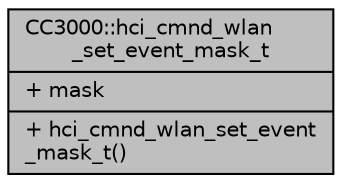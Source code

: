 digraph "CC3000::hci_cmnd_wlan_set_event_mask_t"
{
  edge [fontname="Helvetica",fontsize="10",labelfontname="Helvetica",labelfontsize="10"];
  node [fontname="Helvetica",fontsize="10",shape=record];
  Node1 [label="{CC3000::hci_cmnd_wlan\l_set_event_mask_t\n|+ mask\l|+ hci_cmnd_wlan_set_event\l_mask_t()\l}",height=0.2,width=0.4,color="black", fillcolor="grey75", style="filled", fontcolor="black"];
}
